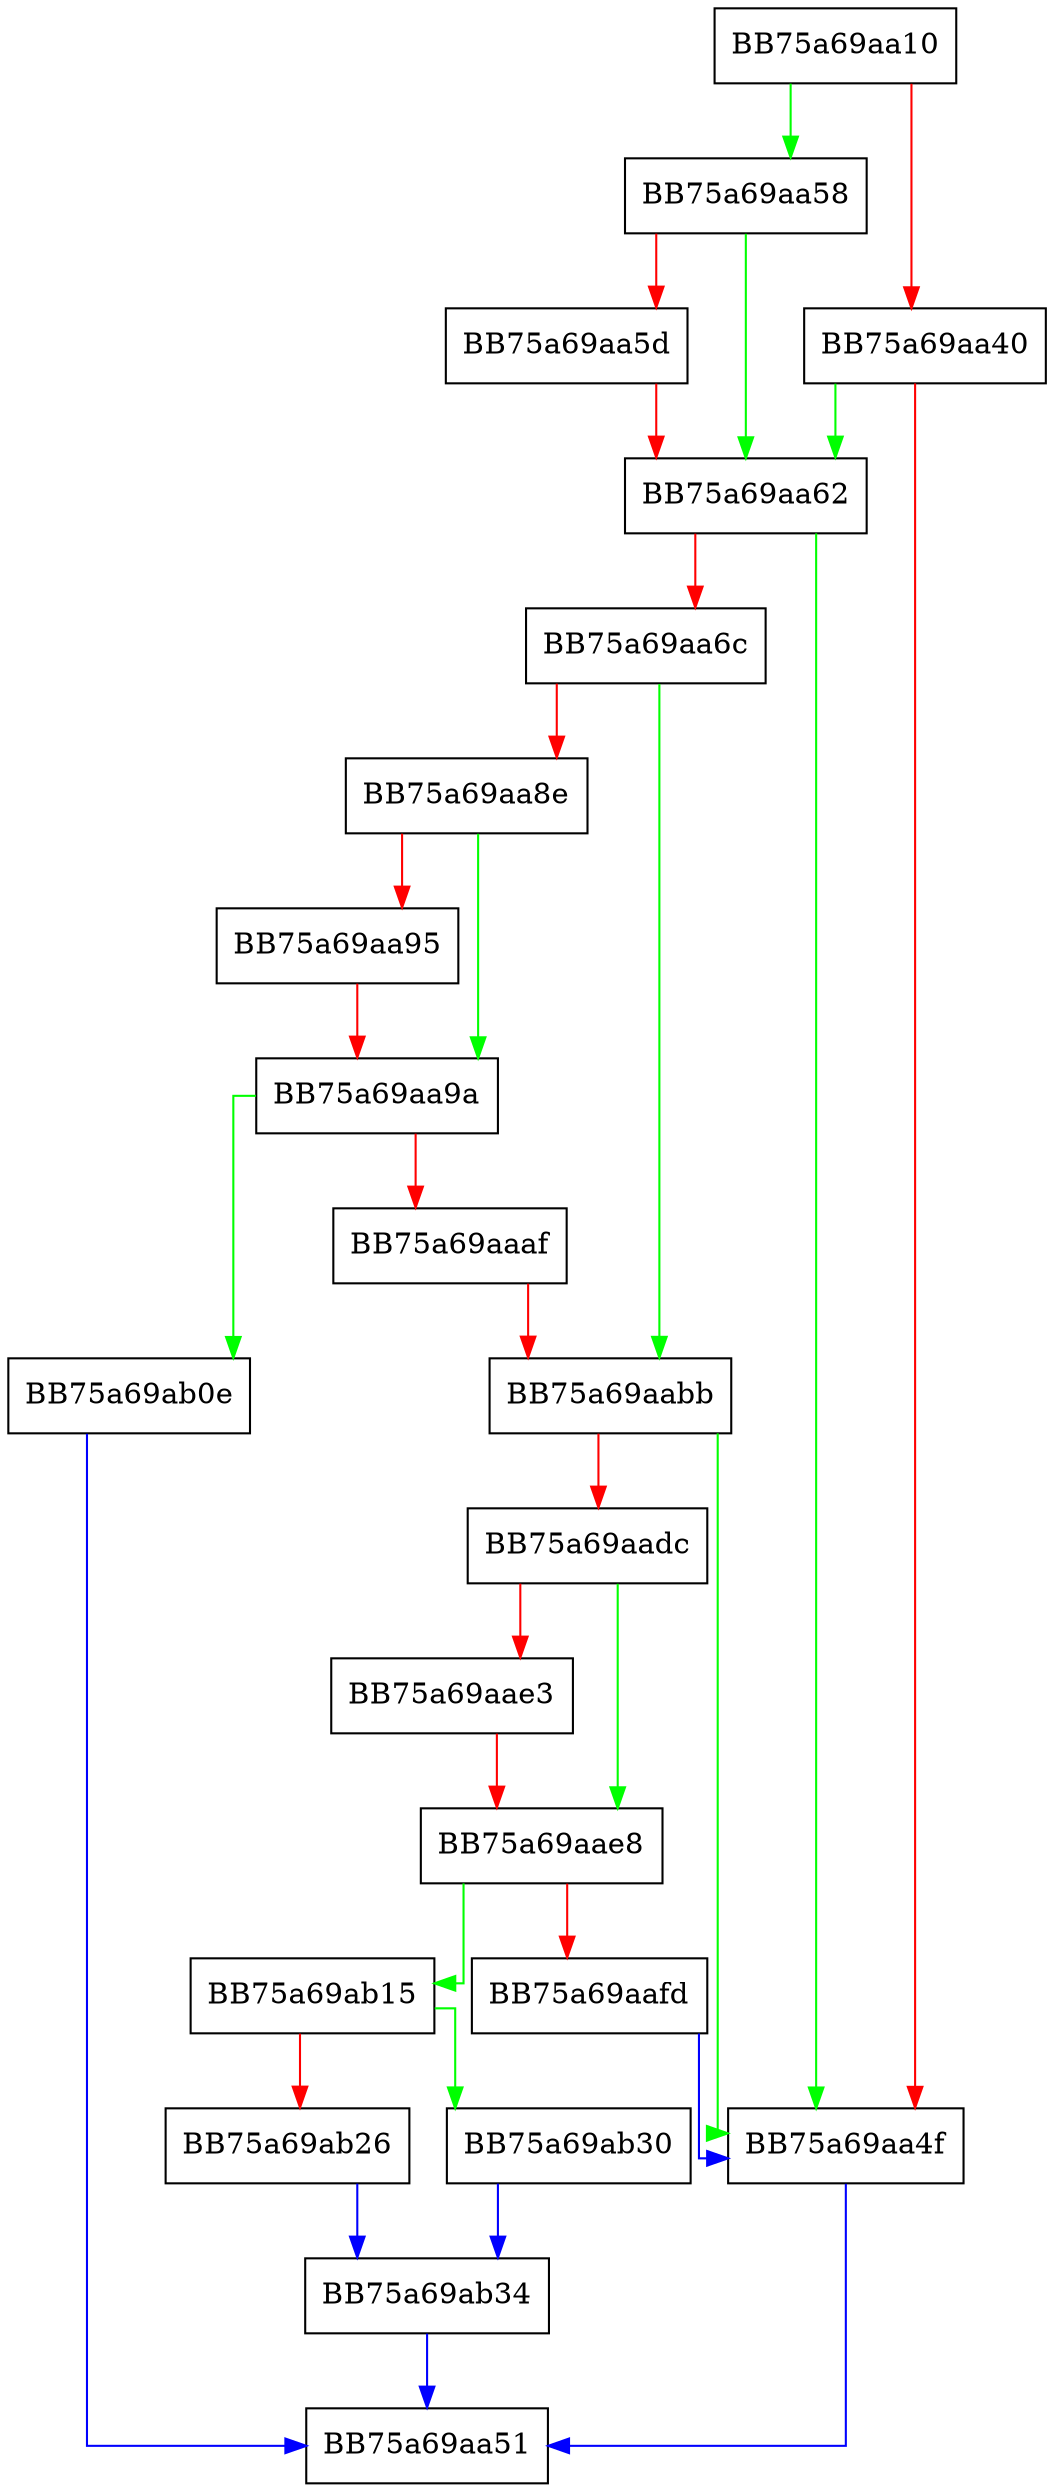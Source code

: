 digraph IsLowfiThrottledByCloud {
  node [shape="box"];
  graph [splines=ortho];
  BB75a69aa10 -> BB75a69aa58 [color="green"];
  BB75a69aa10 -> BB75a69aa40 [color="red"];
  BB75a69aa40 -> BB75a69aa62 [color="green"];
  BB75a69aa40 -> BB75a69aa4f [color="red"];
  BB75a69aa4f -> BB75a69aa51 [color="blue"];
  BB75a69aa58 -> BB75a69aa62 [color="green"];
  BB75a69aa58 -> BB75a69aa5d [color="red"];
  BB75a69aa5d -> BB75a69aa62 [color="red"];
  BB75a69aa62 -> BB75a69aa4f [color="green"];
  BB75a69aa62 -> BB75a69aa6c [color="red"];
  BB75a69aa6c -> BB75a69aabb [color="green"];
  BB75a69aa6c -> BB75a69aa8e [color="red"];
  BB75a69aa8e -> BB75a69aa9a [color="green"];
  BB75a69aa8e -> BB75a69aa95 [color="red"];
  BB75a69aa95 -> BB75a69aa9a [color="red"];
  BB75a69aa9a -> BB75a69ab0e [color="green"];
  BB75a69aa9a -> BB75a69aaaf [color="red"];
  BB75a69aaaf -> BB75a69aabb [color="red"];
  BB75a69aabb -> BB75a69aa4f [color="green"];
  BB75a69aabb -> BB75a69aadc [color="red"];
  BB75a69aadc -> BB75a69aae8 [color="green"];
  BB75a69aadc -> BB75a69aae3 [color="red"];
  BB75a69aae3 -> BB75a69aae8 [color="red"];
  BB75a69aae8 -> BB75a69ab15 [color="green"];
  BB75a69aae8 -> BB75a69aafd [color="red"];
  BB75a69aafd -> BB75a69aa4f [color="blue"];
  BB75a69ab0e -> BB75a69aa51 [color="blue"];
  BB75a69ab15 -> BB75a69ab30 [color="green"];
  BB75a69ab15 -> BB75a69ab26 [color="red"];
  BB75a69ab26 -> BB75a69ab34 [color="blue"];
  BB75a69ab30 -> BB75a69ab34 [color="blue"];
  BB75a69ab34 -> BB75a69aa51 [color="blue"];
}